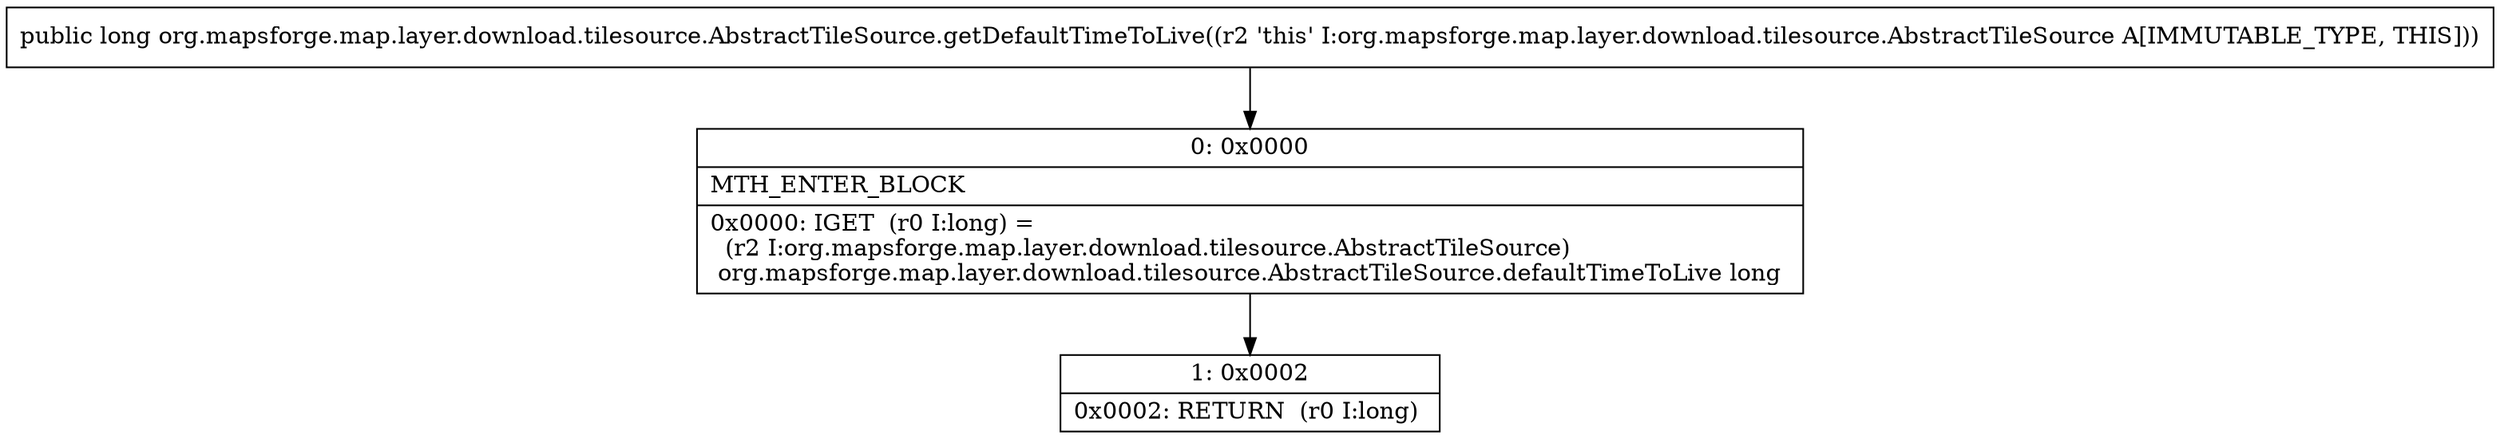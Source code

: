 digraph "CFG fororg.mapsforge.map.layer.download.tilesource.AbstractTileSource.getDefaultTimeToLive()J" {
Node_0 [shape=record,label="{0\:\ 0x0000|MTH_ENTER_BLOCK\l|0x0000: IGET  (r0 I:long) = \l  (r2 I:org.mapsforge.map.layer.download.tilesource.AbstractTileSource)\l org.mapsforge.map.layer.download.tilesource.AbstractTileSource.defaultTimeToLive long \l}"];
Node_1 [shape=record,label="{1\:\ 0x0002|0x0002: RETURN  (r0 I:long) \l}"];
MethodNode[shape=record,label="{public long org.mapsforge.map.layer.download.tilesource.AbstractTileSource.getDefaultTimeToLive((r2 'this' I:org.mapsforge.map.layer.download.tilesource.AbstractTileSource A[IMMUTABLE_TYPE, THIS])) }"];
MethodNode -> Node_0;
Node_0 -> Node_1;
}

